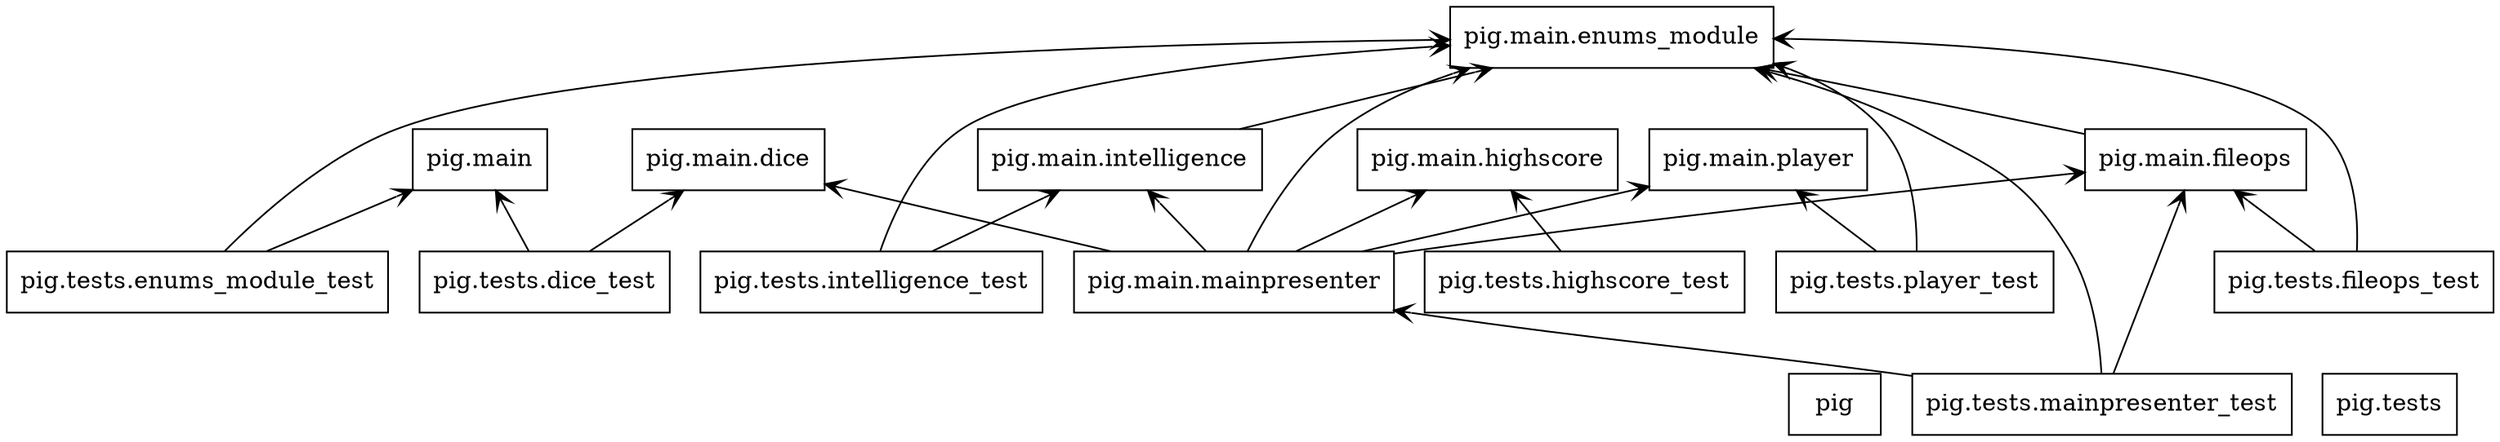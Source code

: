 digraph "packages" {
charset="utf-8"
rankdir=BT
"0" [label="pig", shape="box"];
"1" [label="pig.main", shape="box"];
"2" [label="pig.main.dice", shape="box"];
"3" [label="pig.main.enums_module", shape="box"];
"4" [label="pig.main.fileops", shape="box"];
"5" [label="pig.main.highscore", shape="box"];
"6" [label="pig.main.intelligence", shape="box"];
"7" [label="pig.main.mainpresenter", shape="box"];
"8" [label="pig.main.player", shape="box"];
"9" [label="pig.tests", shape="box"];
"10" [label="pig.tests.dice_test", shape="box"];
"11" [label="pig.tests.enums_module_test", shape="box"];
"12" [label="pig.tests.fileops_test", shape="box"];
"13" [label="pig.tests.highscore_test", shape="box"];
"14" [label="pig.tests.intelligence_test", shape="box"];
"15" [label="pig.tests.mainpresenter_test", shape="box"];
"16" [label="pig.tests.player_test", shape="box"];
"4" -> "3" [arrowhead="open", arrowtail="none"];
"6" -> "3" [arrowhead="open", arrowtail="none"];
"7" -> "2" [arrowhead="open", arrowtail="none"];
"7" -> "3" [arrowhead="open", arrowtail="none"];
"7" -> "4" [arrowhead="open", arrowtail="none"];
"7" -> "5" [arrowhead="open", arrowtail="none"];
"7" -> "6" [arrowhead="open", arrowtail="none"];
"7" -> "8" [arrowhead="open", arrowtail="none"];
"10" -> "1" [arrowhead="open", arrowtail="none"];
"10" -> "2" [arrowhead="open", arrowtail="none"];
"11" -> "1" [arrowhead="open", arrowtail="none"];
"11" -> "3" [arrowhead="open", arrowtail="none"];
"12" -> "3" [arrowhead="open", arrowtail="none"];
"12" -> "4" [arrowhead="open", arrowtail="none"];
"13" -> "5" [arrowhead="open", arrowtail="none"];
"14" -> "3" [arrowhead="open", arrowtail="none"];
"14" -> "6" [arrowhead="open", arrowtail="none"];
"15" -> "3" [arrowhead="open", arrowtail="none"];
"15" -> "4" [arrowhead="open", arrowtail="none"];
"15" -> "7" [arrowhead="open", arrowtail="none"];
"16" -> "3" [arrowhead="open", arrowtail="none"];
"16" -> "8" [arrowhead="open", arrowtail="none"];
}
